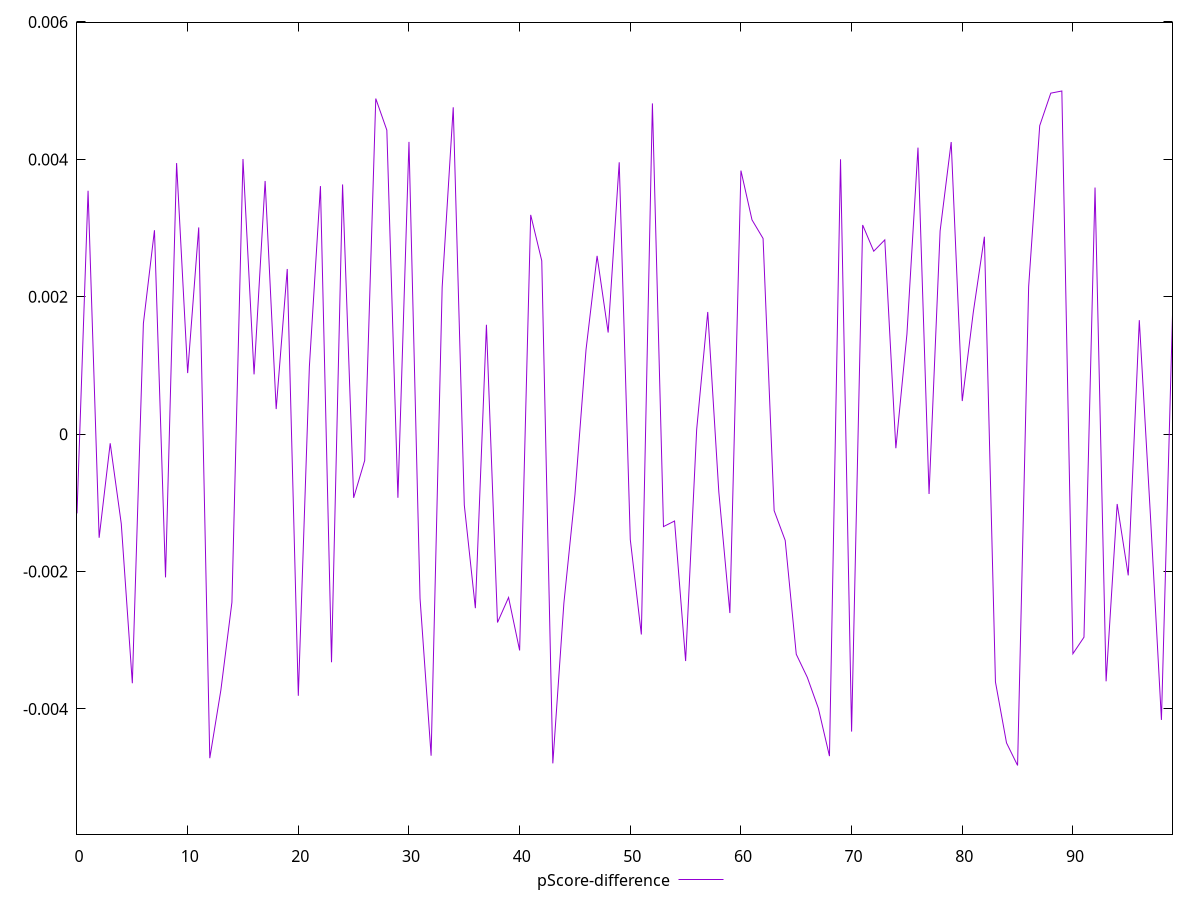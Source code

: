 reset

$pScoreDifference <<EOF
0 -0.0011526719555475795
1 0.0035436680151938876
2 -0.0015075505618110108
3 -0.0001323465972196125
4 -0.0013028960859595706
5 -0.0036248243315337714
6 0.0016129713063953721
7 0.002968913049887556
8 -0.0020839653372112243
9 0.003946424001012971
10 0.0008896385452561439
11 0.003009804860655052
12 -0.004715608015029793
13 -0.0037265138850685053
14 -0.002447127607684174
15 0.004005718258618035
16 0.0008704741813863048
17 0.003685515300709097
18 0.0003656597819867713
19 0.002404613808564604
20 -0.0038072619180157252
21 0.0009843764166228564
22 0.0036114694750353227
23 -0.0033193644182063498
24 0.003635090895891535
25 -0.0009260737703594701
26 -0.00038227857610567684
27 0.004885094946716573
28 0.004425514779865636
29 -0.0009254982170437409
30 0.004254488639525655
31 -0.0023901484770139647
32 -0.0046795788649846015
33 0.0021384050433743695
34 0.004758549393210576
35 -0.0010319873917852274
36 -0.002532400717198069
37 0.0015928915007769606
38 -0.002740803693166094
39 -0.0023767543631386667
40 -0.003147579104982201
41 0.003192172817047756
42 0.0025238041996771265
43 -0.00479149311255378
44 -0.002458393287029015
45 -0.0008807721904954269
46 0.0012292578909105512
47 0.0025957293205860488
48 0.0014796090093981418
49 0.003957782730881654
50 -0.0015332099329141702
51 -0.0029153615145814937
52 0.0048143120164109154
53 -0.0013452269718911003
54 -0.0012635899863801536
55 -0.0033016777517530516
56 0.00006873768200599262
57 0.0017789834704466934
58 -0.0008389491168078189
59 -0.0026033441342644403
60 0.0038367633310667504
61 0.003119511486524118
62 0.002848903728125851
63 -0.0011125048113690417
64 -0.0015461520649248106
65 -0.003203299557015704
66 -0.0035402058539647507
67 -0.003991710376288982
68 -0.00468570537513241
69 0.0040016107389416605
70 -0.004328901580736302
71 0.0030449492365189346
72 0.0026634388608555715
73 0.0028283915434969
74 -0.00020462086247674538
75 0.0014552274811563404
76 0.0041711829795214594
77 -0.0008705043439337645
78 0.0029580143360520283
79 0.004252682658688944
80 0.0004824093829742804
81 0.0017779573933363046
82 0.0028740358598605686
83 -0.003606510696437526
84 -0.004493292496429935
85 -0.004821324539709404
86 0.0021467039669585963
87 0.004490410111309462
88 0.00496392071497076
89 0.004995367879366941
90 -0.003195207258982924
91 -0.002954980597944079
92 0.0035904201244483236
93 -0.0035970325552847626
94 -0.001015849532347124
95 -0.0020551513577878877
96 0.0016601625434520262
97 -0.0011677225977893002
98 -0.004159011042243921
99 0.0017346055963252116
EOF

set key outside below
set xrange [0:99]
set yrange [-0.005821324539709404:0.005995367879366941]
set trange [-0.005821324539709404:0.005995367879366941]
set terminal svg size 640, 500 enhanced background rgb 'white'
set output "reports/report_00028_2021-02-24T12-49-42.674Z/speed-index/samples/music/pScore-difference/values.svg"

plot $pScoreDifference title "pScore-difference" with line

reset
